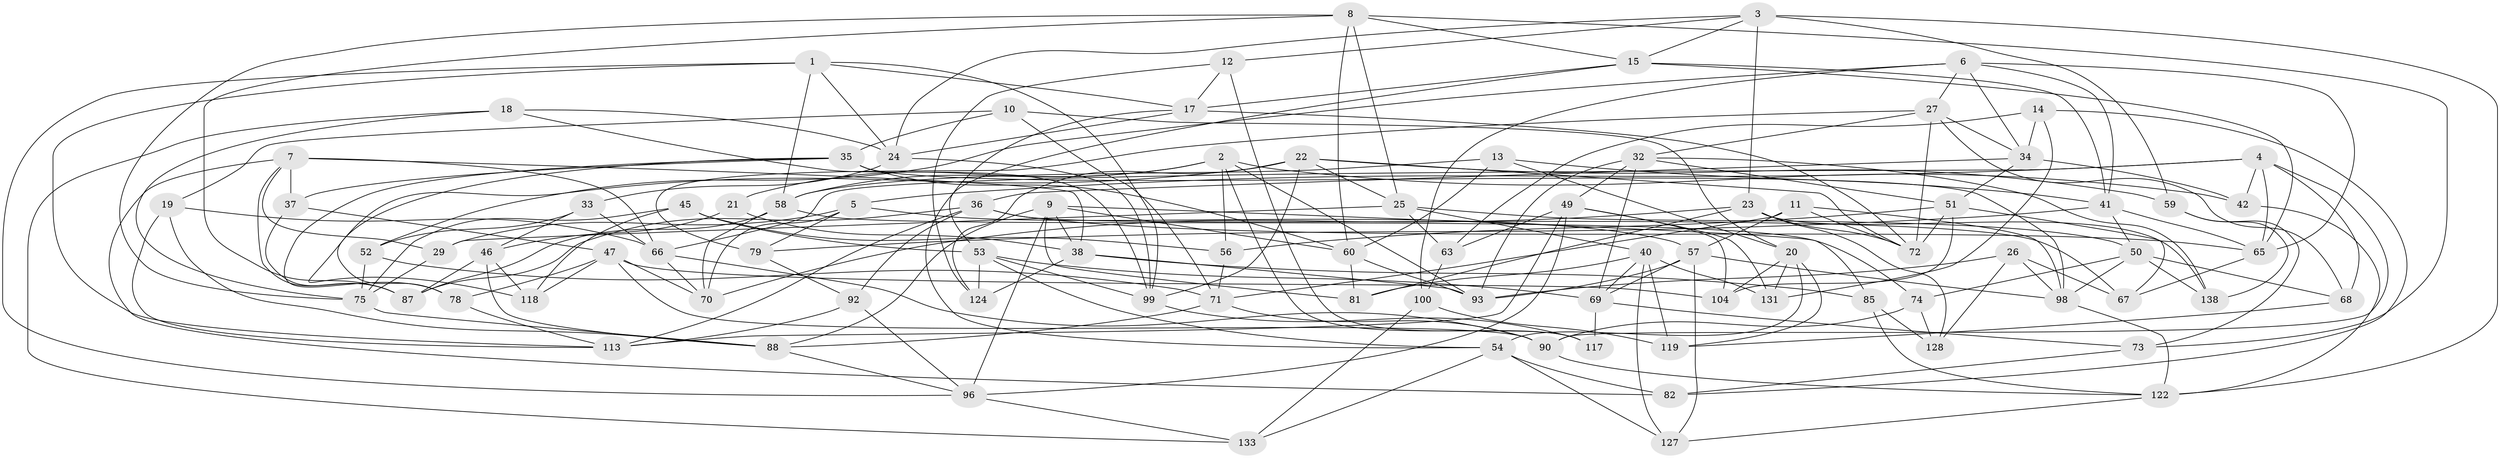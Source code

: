 // original degree distribution, {4: 1.0}
// Generated by graph-tools (version 1.1) at 2025/11/02/27/25 16:11:46]
// undirected, 89 vertices, 226 edges
graph export_dot {
graph [start="1"]
  node [color=gray90,style=filled];
  1 [super="+112"];
  2 [super="+107"];
  3 [super="+102"];
  4 [super="+43"];
  5 [super="+91"];
  6 [super="+16"];
  7 [super="+48"];
  8 [super="+105"];
  9 [super="+44"];
  10;
  11;
  12;
  13;
  14;
  15 [super="+28"];
  17 [super="+77"];
  18;
  19;
  20 [super="+109"];
  21;
  22 [super="+31"];
  23 [super="+84"];
  24 [super="+30"];
  25 [super="+39"];
  26;
  27 [super="+129"];
  29;
  32 [super="+61"];
  33;
  34 [super="+110"];
  35 [super="+137"];
  36 [super="+108"];
  37;
  38 [super="+132"];
  40 [super="+116"];
  41 [super="+62"];
  42;
  45;
  46 [super="+101"];
  47 [super="+64"];
  49 [super="+95"];
  50 [super="+126"];
  51 [super="+120"];
  52;
  53 [super="+80"];
  54 [super="+55"];
  56;
  57 [super="+130"];
  58 [super="+76"];
  59;
  60 [super="+86"];
  63;
  65 [super="+121"];
  66 [super="+125"];
  67;
  68;
  69 [super="+115"];
  70 [super="+89"];
  71 [super="+83"];
  72 [super="+94"];
  73;
  74;
  75 [super="+123"];
  78;
  79;
  81;
  82;
  85;
  87 [super="+103"];
  88 [super="+111"];
  90 [super="+97"];
  92;
  93 [super="+106"];
  96 [super="+135"];
  98 [super="+114"];
  99 [super="+139"];
  100;
  104;
  113 [super="+136"];
  117;
  118;
  119;
  122 [super="+134"];
  124;
  127;
  128;
  131;
  133;
  138;
  1 -- 99;
  1 -- 113;
  1 -- 24;
  1 -- 96;
  1 -- 17;
  1 -- 58;
  2 -- 117;
  2 -- 58;
  2 -- 42;
  2 -- 56;
  2 -- 93;
  2 -- 21;
  3 -- 12;
  3 -- 23;
  3 -- 59;
  3 -- 122;
  3 -- 15;
  3 -- 24;
  4 -- 68;
  4 -- 65;
  4 -- 42;
  4 -- 5;
  4 -- 90;
  4 -- 66;
  5 -- 29;
  5 -- 79;
  5 -- 70 [weight=2];
  5 -- 57;
  6 -- 41;
  6 -- 27;
  6 -- 34;
  6 -- 65;
  6 -- 100;
  6 -- 52;
  7 -- 87;
  7 -- 82;
  7 -- 29;
  7 -- 37;
  7 -- 38;
  7 -- 66;
  8 -- 87;
  8 -- 15;
  8 -- 73;
  8 -- 60;
  8 -- 75;
  8 -- 25;
  9 -- 81;
  9 -- 88;
  9 -- 85;
  9 -- 38;
  9 -- 96;
  9 -- 60;
  10 -- 19;
  10 -- 20;
  10 -- 71;
  10 -- 35;
  11 -- 57;
  11 -- 72;
  11 -- 98;
  11 -- 71;
  12 -- 124;
  12 -- 117;
  12 -- 17;
  13 -- 60;
  13 -- 20;
  13 -- 58;
  13 -- 41;
  14 -- 82;
  14 -- 63;
  14 -- 131;
  14 -- 34;
  15 -- 65;
  15 -- 17;
  15 -- 41;
  15 -- 54;
  17 -- 24;
  17 -- 53;
  17 -- 72;
  18 -- 133;
  18 -- 99;
  18 -- 75;
  18 -- 24;
  19 -- 66;
  19 -- 88;
  19 -- 113;
  20 -- 119;
  20 -- 104;
  20 -- 131;
  20 -- 54;
  21 -- 46 [weight=2];
  21 -- 38;
  22 -- 124;
  22 -- 78;
  22 -- 72;
  22 -- 25;
  22 -- 99;
  22 -- 59;
  23 -- 72;
  23 -- 81;
  23 -- 138;
  23 -- 128;
  23 -- 70;
  24 -- 33;
  24 -- 99;
  25 -- 29;
  25 -- 40;
  25 -- 50;
  25 -- 63;
  26 -- 128;
  26 -- 93;
  26 -- 67;
  26 -- 98;
  27 -- 68;
  27 -- 32;
  27 -- 72;
  27 -- 34;
  27 -- 79;
  29 -- 75;
  32 -- 51;
  32 -- 69;
  32 -- 49;
  32 -- 138;
  32 -- 93;
  33 -- 52;
  33 -- 46;
  33 -- 66;
  34 -- 51;
  34 -- 42;
  34 -- 36;
  35 -- 98;
  35 -- 78;
  35 -- 37;
  35 -- 118;
  35 -- 60;
  36 -- 92;
  36 -- 113;
  36 -- 67;
  36 -- 87;
  36 -- 65;
  37 -- 47;
  37 -- 87;
  38 -- 124;
  38 -- 93;
  38 -- 85;
  40 -- 81;
  40 -- 127;
  40 -- 131;
  40 -- 69;
  40 -- 119;
  41 -- 65;
  41 -- 79;
  41 -- 50;
  42 -- 122;
  45 -- 75;
  45 -- 56;
  45 -- 118;
  45 -- 53;
  46 -- 118;
  46 -- 88;
  46 -- 87;
  47 -- 90;
  47 -- 70;
  47 -- 104;
  47 -- 118;
  47 -- 78;
  49 -- 63;
  49 -- 104;
  49 -- 96;
  49 -- 131;
  49 -- 113;
  50 -- 98;
  50 -- 138;
  50 -- 68;
  50 -- 74;
  51 -- 67;
  51 -- 56;
  51 -- 104;
  51 -- 72;
  52 -- 75;
  52 -- 71;
  53 -- 124;
  53 -- 99;
  53 -- 54;
  53 -- 69;
  54 -- 127;
  54 -- 82;
  54 -- 133;
  56 -- 71;
  57 -- 98;
  57 -- 93;
  57 -- 69;
  57 -- 127;
  58 -- 74;
  58 -- 70;
  58 -- 87;
  59 -- 138;
  59 -- 73;
  60 -- 93;
  60 -- 81;
  63 -- 100;
  65 -- 67;
  66 -- 70;
  66 -- 90;
  68 -- 119;
  69 -- 73;
  69 -- 117;
  71 -- 88;
  71 -- 90;
  73 -- 82;
  74 -- 90;
  74 -- 128;
  75 -- 88;
  78 -- 113;
  79 -- 92;
  85 -- 128;
  85 -- 122;
  88 -- 96;
  90 -- 122;
  92 -- 96;
  92 -- 113;
  96 -- 133;
  98 -- 122;
  99 -- 117;
  100 -- 119;
  100 -- 133;
  122 -- 127;
}
